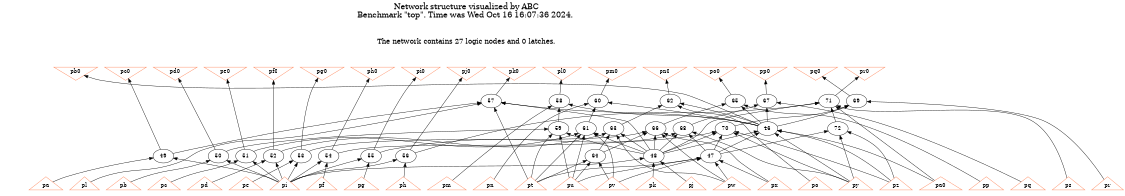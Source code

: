# Network structure generated by ABC

digraph network {
size = "7.5,10";
center = true;
edge [dir = back];

{
  node [shape = plaintext];
  edge [style = invis];
  LevelTitle1 [label=""];
  LevelTitle2 [label=""];
  Level4 [label = ""];
  Level3 [label = ""];
  Level2 [label = ""];
  Level1 [label = ""];
  Level0 [label = ""];
  LevelTitle1 ->  LevelTitle2 ->  Level4 ->  Level3 ->  Level2 ->  Level1 ->  Level0;
}

{
  rank = same;
  LevelTitle1;
  title1 [shape=plaintext,
          fontsize=20,
          fontname = "Times-Roman",
          label="Network structure visualized by ABC\nBenchmark \"top\". Time was Wed Oct 16 16:07:36 2024. "
         ];
}

{
  rank = same;
  LevelTitle2;
  title2 [shape=plaintext,
          fontsize=18,
          fontname = "Times-Roman",
          label="The network contains 27 logic nodes and 0 latches.\n"
         ];
}

{
  rank = same;
  Level4;
  Node28 [label = "pb0", shape = invtriangle, color = coral, fillcolor = coral];
  Node29 [label = "pc0", shape = invtriangle, color = coral, fillcolor = coral];
  Node30 [label = "pd0", shape = invtriangle, color = coral, fillcolor = coral];
  Node31 [label = "pe0", shape = invtriangle, color = coral, fillcolor = coral];
  Node32 [label = "pf0", shape = invtriangle, color = coral, fillcolor = coral];
  Node33 [label = "pg0", shape = invtriangle, color = coral, fillcolor = coral];
  Node34 [label = "ph0", shape = invtriangle, color = coral, fillcolor = coral];
  Node35 [label = "pi0", shape = invtriangle, color = coral, fillcolor = coral];
  Node36 [label = "pj0", shape = invtriangle, color = coral, fillcolor = coral];
  Node37 [label = "pk0", shape = invtriangle, color = coral, fillcolor = coral];
  Node38 [label = "pl0", shape = invtriangle, color = coral, fillcolor = coral];
  Node39 [label = "pm0", shape = invtriangle, color = coral, fillcolor = coral];
  Node40 [label = "pn0", shape = invtriangle, color = coral, fillcolor = coral];
  Node41 [label = "po0", shape = invtriangle, color = coral, fillcolor = coral];
  Node42 [label = "pp0", shape = invtriangle, color = coral, fillcolor = coral];
  Node43 [label = "pq0", shape = invtriangle, color = coral, fillcolor = coral];
  Node44 [label = "pr0", shape = invtriangle, color = coral, fillcolor = coral];
}

{
  rank = same;
  Level3;
  Node57 [label = "57\n", shape = ellipse];
  Node58 [label = "58\n", shape = ellipse];
  Node60 [label = "60\n", shape = ellipse];
  Node62 [label = "62\n", shape = ellipse];
  Node65 [label = "65\n", shape = ellipse];
  Node67 [label = "67\n", shape = ellipse];
  Node69 [label = "69\n", shape = ellipse];
  Node71 [label = "71\n", shape = ellipse];
}

{
  rank = same;
  Level2;
  Node46 [label = "46\n", shape = ellipse];
  Node59 [label = "59\n", shape = ellipse];
  Node61 [label = "61\n", shape = ellipse];
  Node63 [label = "63\n", shape = ellipse];
  Node66 [label = "66\n", shape = ellipse];
  Node68 [label = "68\n", shape = ellipse];
  Node70 [label = "70\n", shape = ellipse];
  Node72 [label = "72\n", shape = ellipse];
}

{
  rank = same;
  Level1;
  Node47 [label = "47\n", shape = ellipse];
  Node48 [label = "48\n", shape = ellipse];
  Node49 [label = "49\n", shape = ellipse];
  Node50 [label = "50\n", shape = ellipse];
  Node51 [label = "51\n", shape = ellipse];
  Node52 [label = "52\n", shape = ellipse];
  Node53 [label = "53\n", shape = ellipse];
  Node54 [label = "54\n", shape = ellipse];
  Node55 [label = "55\n", shape = ellipse];
  Node56 [label = "56\n", shape = ellipse];
  Node64 [label = "64\n", shape = ellipse];
}

{
  rank = same;
  Level0;
  Node1 [label = "pp", shape = triangle, color = coral, fillcolor = coral];
  Node2 [label = "pa0", shape = triangle, color = coral, fillcolor = coral];
  Node3 [label = "pq", shape = triangle, color = coral, fillcolor = coral];
  Node4 [label = "pr", shape = triangle, color = coral, fillcolor = coral];
  Node5 [label = "ps", shape = triangle, color = coral, fillcolor = coral];
  Node6 [label = "pt", shape = triangle, color = coral, fillcolor = coral];
  Node7 [label = "pu", shape = triangle, color = coral, fillcolor = coral];
  Node8 [label = "pv", shape = triangle, color = coral, fillcolor = coral];
  Node9 [label = "pw", shape = triangle, color = coral, fillcolor = coral];
  Node10 [label = "px", shape = triangle, color = coral, fillcolor = coral];
  Node11 [label = "py", shape = triangle, color = coral, fillcolor = coral];
  Node12 [label = "pz", shape = triangle, color = coral, fillcolor = coral];
  Node13 [label = "pa", shape = triangle, color = coral, fillcolor = coral];
  Node14 [label = "pb", shape = triangle, color = coral, fillcolor = coral];
  Node15 [label = "pc", shape = triangle, color = coral, fillcolor = coral];
  Node16 [label = "pd", shape = triangle, color = coral, fillcolor = coral];
  Node17 [label = "pe", shape = triangle, color = coral, fillcolor = coral];
  Node18 [label = "pf", shape = triangle, color = coral, fillcolor = coral];
  Node19 [label = "pg", shape = triangle, color = coral, fillcolor = coral];
  Node20 [label = "ph", shape = triangle, color = coral, fillcolor = coral];
  Node21 [label = "pi", shape = triangle, color = coral, fillcolor = coral];
  Node22 [label = "pj", shape = triangle, color = coral, fillcolor = coral];
  Node23 [label = "pk", shape = triangle, color = coral, fillcolor = coral];
  Node24 [label = "pl", shape = triangle, color = coral, fillcolor = coral];
  Node25 [label = "pm", shape = triangle, color = coral, fillcolor = coral];
  Node26 [label = "pn", shape = triangle, color = coral, fillcolor = coral];
  Node27 [label = "po", shape = triangle, color = coral, fillcolor = coral];
}

title1 -> title2 [style = invis];
title2 -> Node28 [style = invis];
title2 -> Node29 [style = invis];
title2 -> Node30 [style = invis];
title2 -> Node31 [style = invis];
title2 -> Node32 [style = invis];
title2 -> Node33 [style = invis];
title2 -> Node34 [style = invis];
title2 -> Node35 [style = invis];
title2 -> Node36 [style = invis];
title2 -> Node37 [style = invis];
title2 -> Node38 [style = invis];
title2 -> Node39 [style = invis];
title2 -> Node40 [style = invis];
title2 -> Node41 [style = invis];
title2 -> Node42 [style = invis];
title2 -> Node43 [style = invis];
title2 -> Node44 [style = invis];
Node28 -> Node29 [style = invis];
Node29 -> Node30 [style = invis];
Node30 -> Node31 [style = invis];
Node31 -> Node32 [style = invis];
Node32 -> Node33 [style = invis];
Node33 -> Node34 [style = invis];
Node34 -> Node35 [style = invis];
Node35 -> Node36 [style = invis];
Node36 -> Node37 [style = invis];
Node37 -> Node38 [style = invis];
Node38 -> Node39 [style = invis];
Node39 -> Node40 [style = invis];
Node40 -> Node41 [style = invis];
Node41 -> Node42 [style = invis];
Node42 -> Node43 [style = invis];
Node43 -> Node44 [style = invis];
Node28 -> Node46 [style = solid];
Node29 -> Node49 [style = solid];
Node30 -> Node50 [style = solid];
Node31 -> Node51 [style = solid];
Node32 -> Node52 [style = solid];
Node33 -> Node53 [style = solid];
Node34 -> Node54 [style = solid];
Node35 -> Node55 [style = solid];
Node36 -> Node56 [style = solid];
Node37 -> Node57 [style = solid];
Node38 -> Node58 [style = solid];
Node39 -> Node60 [style = solid];
Node40 -> Node62 [style = solid];
Node41 -> Node65 [style = solid];
Node42 -> Node67 [style = solid];
Node43 -> Node69 [style = solid];
Node44 -> Node71 [style = solid];
Node46 -> Node47 [style = solid];
Node46 -> Node48 [style = solid];
Node46 -> Node2 [style = solid];
Node46 -> Node11 [style = solid];
Node46 -> Node12 [style = solid];
Node47 -> Node6 [style = solid];
Node47 -> Node7 [style = solid];
Node47 -> Node8 [style = solid];
Node47 -> Node9 [style = solid];
Node47 -> Node10 [style = solid];
Node48 -> Node21 [style = solid];
Node48 -> Node22 [style = solid];
Node48 -> Node23 [style = solid];
Node49 -> Node13 [style = solid];
Node49 -> Node21 [style = solid];
Node50 -> Node14 [style = solid];
Node50 -> Node21 [style = solid];
Node51 -> Node15 [style = solid];
Node51 -> Node21 [style = solid];
Node52 -> Node16 [style = solid];
Node52 -> Node21 [style = solid];
Node53 -> Node17 [style = solid];
Node53 -> Node21 [style = solid];
Node54 -> Node18 [style = solid];
Node54 -> Node21 [style = solid];
Node55 -> Node19 [style = solid];
Node55 -> Node21 [style = solid];
Node56 -> Node20 [style = solid];
Node56 -> Node21 [style = solid];
Node57 -> Node46 [style = solid];
Node57 -> Node48 [style = solid];
Node57 -> Node49 [style = solid];
Node57 -> Node6 [style = solid];
Node57 -> Node24 [style = solid];
Node58 -> Node46 [style = solid];
Node58 -> Node59 [style = solid];
Node58 -> Node25 [style = solid];
Node59 -> Node48 [style = solid];
Node59 -> Node50 [style = solid];
Node59 -> Node6 [style = solid];
Node59 -> Node7 [style = solid];
Node60 -> Node46 [style = solid];
Node60 -> Node61 [style = solid];
Node60 -> Node26 [style = solid];
Node61 -> Node48 [style = solid];
Node61 -> Node51 [style = solid];
Node61 -> Node6 [style = solid];
Node61 -> Node7 [style = solid];
Node61 -> Node8 [style = solid];
Node62 -> Node46 [style = solid];
Node62 -> Node63 [style = solid];
Node62 -> Node27 [style = solid];
Node63 -> Node64 [style = solid];
Node63 -> Node48 [style = solid];
Node63 -> Node52 [style = solid];
Node63 -> Node9 [style = solid];
Node64 -> Node6 [style = solid];
Node64 -> Node7 [style = solid];
Node64 -> Node8 [style = solid];
Node65 -> Node46 [style = solid];
Node65 -> Node66 [style = solid];
Node65 -> Node1 [style = solid];
Node66 -> Node64 [style = solid];
Node66 -> Node48 [style = solid];
Node66 -> Node53 [style = solid];
Node66 -> Node9 [style = solid];
Node66 -> Node10 [style = solid];
Node67 -> Node46 [style = solid];
Node67 -> Node68 [style = solid];
Node67 -> Node3 [style = solid];
Node68 -> Node47 [style = solid];
Node68 -> Node48 [style = solid];
Node68 -> Node54 [style = solid];
Node68 -> Node11 [style = solid];
Node69 -> Node46 [style = solid];
Node69 -> Node70 [style = solid];
Node69 -> Node4 [style = solid];
Node70 -> Node47 [style = solid];
Node70 -> Node48 [style = solid];
Node70 -> Node55 [style = solid];
Node70 -> Node11 [style = solid];
Node70 -> Node12 [style = solid];
Node71 -> Node72 [style = solid];
Node71 -> Node48 [style = solid];
Node71 -> Node56 [style = solid];
Node71 -> Node2 [style = solid];
Node71 -> Node5 [style = solid];
Node72 -> Node47 [style = solid];
Node72 -> Node11 [style = solid];
Node72 -> Node12 [style = solid];
}

